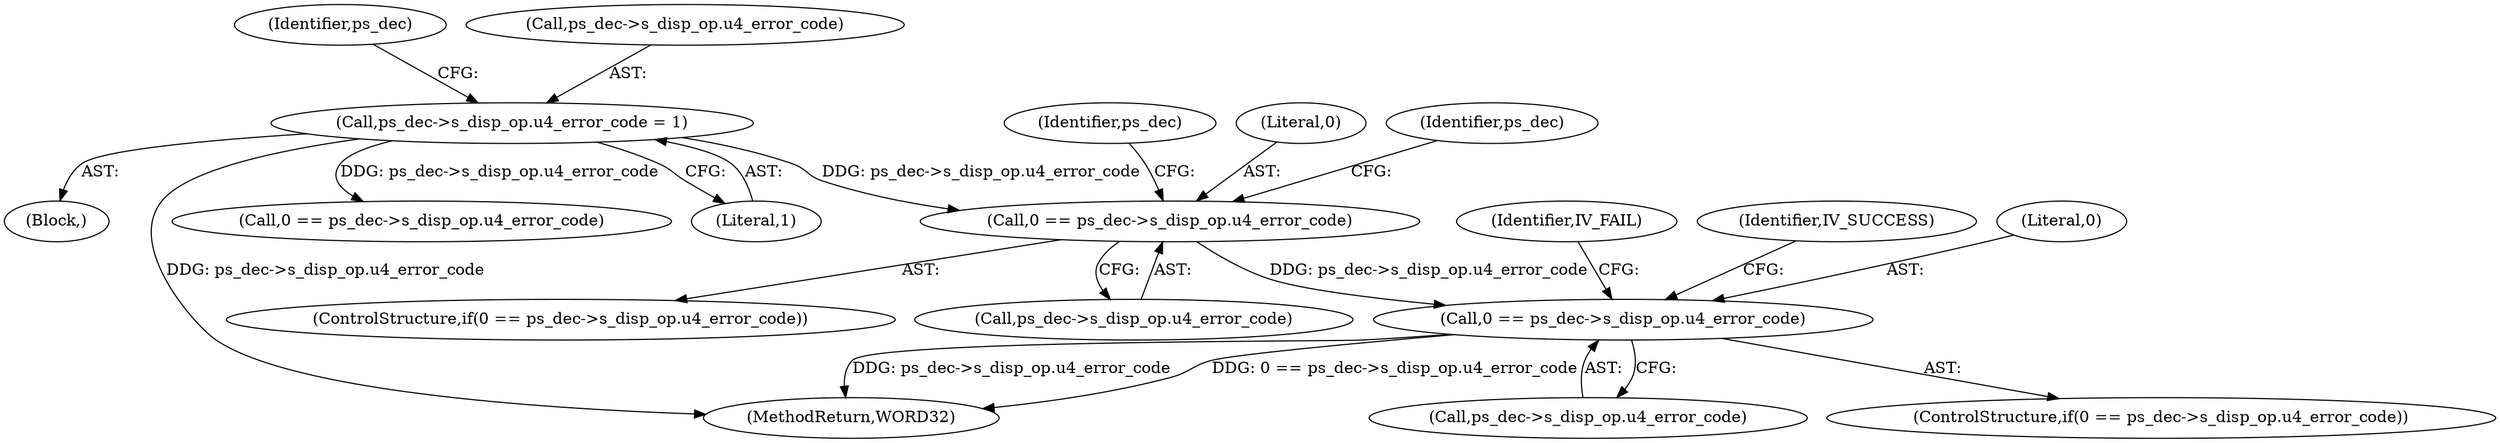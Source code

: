 digraph "0_Android_7554755536019e439433c515eeb44e701fb3bfb2@pointer" {
"1000723" [label="(Call,0 == ps_dec->s_disp_op.u4_error_code)"];
"1000342" [label="(Call,ps_dec->s_disp_op.u4_error_code = 1)"];
"1000876" [label="(Call,0 == ps_dec->s_disp_op.u4_error_code)"];
"1000878" [label="(Call,ps_dec->s_disp_op.u4_error_code)"];
"1000888" [label="(Identifier,IV_FAIL)"];
"1000723" [label="(Call,0 == ps_dec->s_disp_op.u4_error_code)"];
"1001991" [label="(Call,0 == ps_dec->s_disp_op.u4_error_code)"];
"1000770" [label="(Identifier,ps_dec)"];
"1000885" [label="(Identifier,IV_SUCCESS)"];
"1000876" [label="(Call,0 == ps_dec->s_disp_op.u4_error_code)"];
"1000348" [label="(Literal,1)"];
"1000351" [label="(Identifier,ps_dec)"];
"1000342" [label="(Call,ps_dec->s_disp_op.u4_error_code = 1)"];
"1000722" [label="(ControlStructure,if(0 == ps_dec->s_disp_op.u4_error_code))"];
"1000725" [label="(Call,ps_dec->s_disp_op.u4_error_code)"];
"1000151" [label="(Block,)"];
"1000724" [label="(Literal,0)"];
"1000877" [label="(Literal,0)"];
"1002129" [label="(MethodReturn,WORD32)"];
"1000343" [label="(Call,ps_dec->s_disp_op.u4_error_code)"];
"1000733" [label="(Identifier,ps_dec)"];
"1000875" [label="(ControlStructure,if(0 == ps_dec->s_disp_op.u4_error_code))"];
"1000723" -> "1000722"  [label="AST: "];
"1000723" -> "1000725"  [label="CFG: "];
"1000724" -> "1000723"  [label="AST: "];
"1000725" -> "1000723"  [label="AST: "];
"1000733" -> "1000723"  [label="CFG: "];
"1000770" -> "1000723"  [label="CFG: "];
"1000342" -> "1000723"  [label="DDG: ps_dec->s_disp_op.u4_error_code"];
"1000723" -> "1000876"  [label="DDG: ps_dec->s_disp_op.u4_error_code"];
"1000342" -> "1000151"  [label="AST: "];
"1000342" -> "1000348"  [label="CFG: "];
"1000343" -> "1000342"  [label="AST: "];
"1000348" -> "1000342"  [label="AST: "];
"1000351" -> "1000342"  [label="CFG: "];
"1000342" -> "1002129"  [label="DDG: ps_dec->s_disp_op.u4_error_code"];
"1000342" -> "1001991"  [label="DDG: ps_dec->s_disp_op.u4_error_code"];
"1000876" -> "1000875"  [label="AST: "];
"1000876" -> "1000878"  [label="CFG: "];
"1000877" -> "1000876"  [label="AST: "];
"1000878" -> "1000876"  [label="AST: "];
"1000885" -> "1000876"  [label="CFG: "];
"1000888" -> "1000876"  [label="CFG: "];
"1000876" -> "1002129"  [label="DDG: ps_dec->s_disp_op.u4_error_code"];
"1000876" -> "1002129"  [label="DDG: 0 == ps_dec->s_disp_op.u4_error_code"];
}
